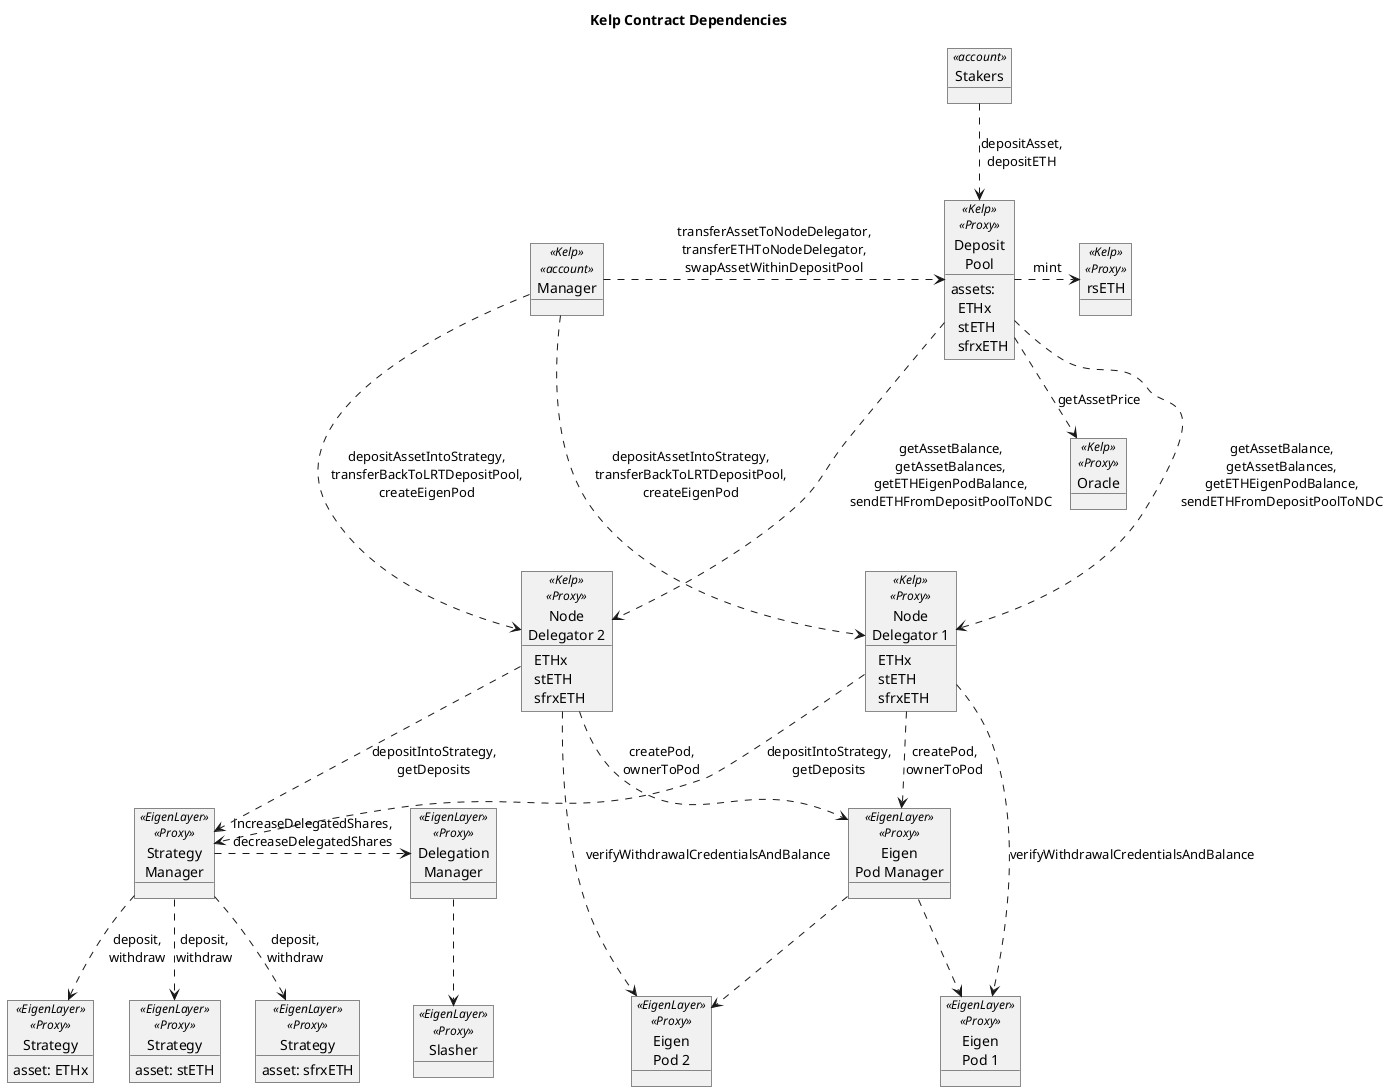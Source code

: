 @startuml

skinparam tabSize 2

title "Kelp Contract Dependencies"

object "Stakers" as staker <<account>> {
}

object "Manager" as man <<Kelp>> <<account>> {
}

object "rsETH" as rseth <<Kelp>> <<Proxy>> {
}

object "Deposit\nPool" as dep <<Kelp>> <<Proxy>> {
assets:
    \tETHx
    \tstETH
    \tsfrxETH
}

object "Node\nDelegator 1" as del1 <<Kelp>> <<Proxy>> {
    \tETHx
    \tstETH
    \tsfrxETH
}

object "Node\nDelegator 2" as del2 <<Kelp>> <<Proxy>> {
    \tETHx
    \tstETH
    \tsfrxETH
}

' object "Config" as config <<Kelp>> <<Proxy>> {
' }

object "Oracle" as oracle <<Kelp>> <<Proxy>> {
}

object "Strategy\nManager" as stratMan <<EigenLayer>> <<Proxy>> {
}

object "Strategy" as stratETHx <<EigenLayer>> <<Proxy>> {
asset: ETHx
}
object "Strategy" as stratLido <<EigenLayer>> <<Proxy>> {
asset: stETH
}
object "Strategy" as stratFrax <<EigenLayer>> <<Proxy>> {
asset: sfrxETH
}

object "Delegation\nManager" as delMan <<EigenLayer>> <<Proxy>> {
}
object "Slasher" as slasher <<EigenLayer>> <<Proxy>> {
}

object "Eigen\nPod Manager" as podMan <<EigenLayer>> <<Proxy>> {
}
object "Eigen\nPod 1" as pod1 <<EigenLayer>> <<Proxy>> {
}
object "Eigen\nPod 2" as pod2 <<EigenLayer>> <<Proxy>> {
}


staker ..> dep : depositAsset,\ndepositETH
man .> dep : transferAssetToNodeDelegator,\ntransferETHToNodeDelegator,\nswapAssetWithinDepositPool
dep .> rseth : mint

' config <. dep : depositLimitByAsset,\ngetContract,\nrsETH

dep ...> del1 : getAssetBalance,\ngetAssetBalances,\ngetETHEigenPodBalance,\nsendETHFromDepositPoolToNDC
dep ...> del2 : getAssetBalance,\ngetAssetBalances,\ngetETHEigenPodBalance,\nsendETHFromDepositPoolToNDC
dep ..> oracle : getAssetPrice

man ...> del1 : depositAssetIntoStrategy,\ntransferBackToLRTDepositPool,\ncreateEigenPod
man ...> del2 : depositAssetIntoStrategy,\ntransferBackToLRTDepositPool,\ncreateEigenPod

' config <.. del1 : getContract,\nassetStrategy
' config <.. del2 : getContract,\nassetStrategy

del1 ..> stratMan : depositIntoStrategy,\ngetDeposits
del2 ..> stratMan : depositIntoStrategy,\ngetDeposits
stratMan .> delMan : increaseDelegatedShares,\ndecreaseDelegatedShares
delMan ..> slasher

del1 ..> podMan : createPod,\nownerToPod
del2 ..> podMan : createPod,\nownerToPod
podMan ..> pod1
podMan ..> pod2

del1 ...> pod1 : verifyWithdrawalCredentialsAndBalance
del2 ...> pod2 : verifyWithdrawalCredentialsAndBalance

stratMan ..> stratETHx : deposit,\nwithdraw
stratMan ..> stratLido : deposit,\nwithdraw
stratMan ..> stratFrax : deposit,\nwithdraw

@enduml